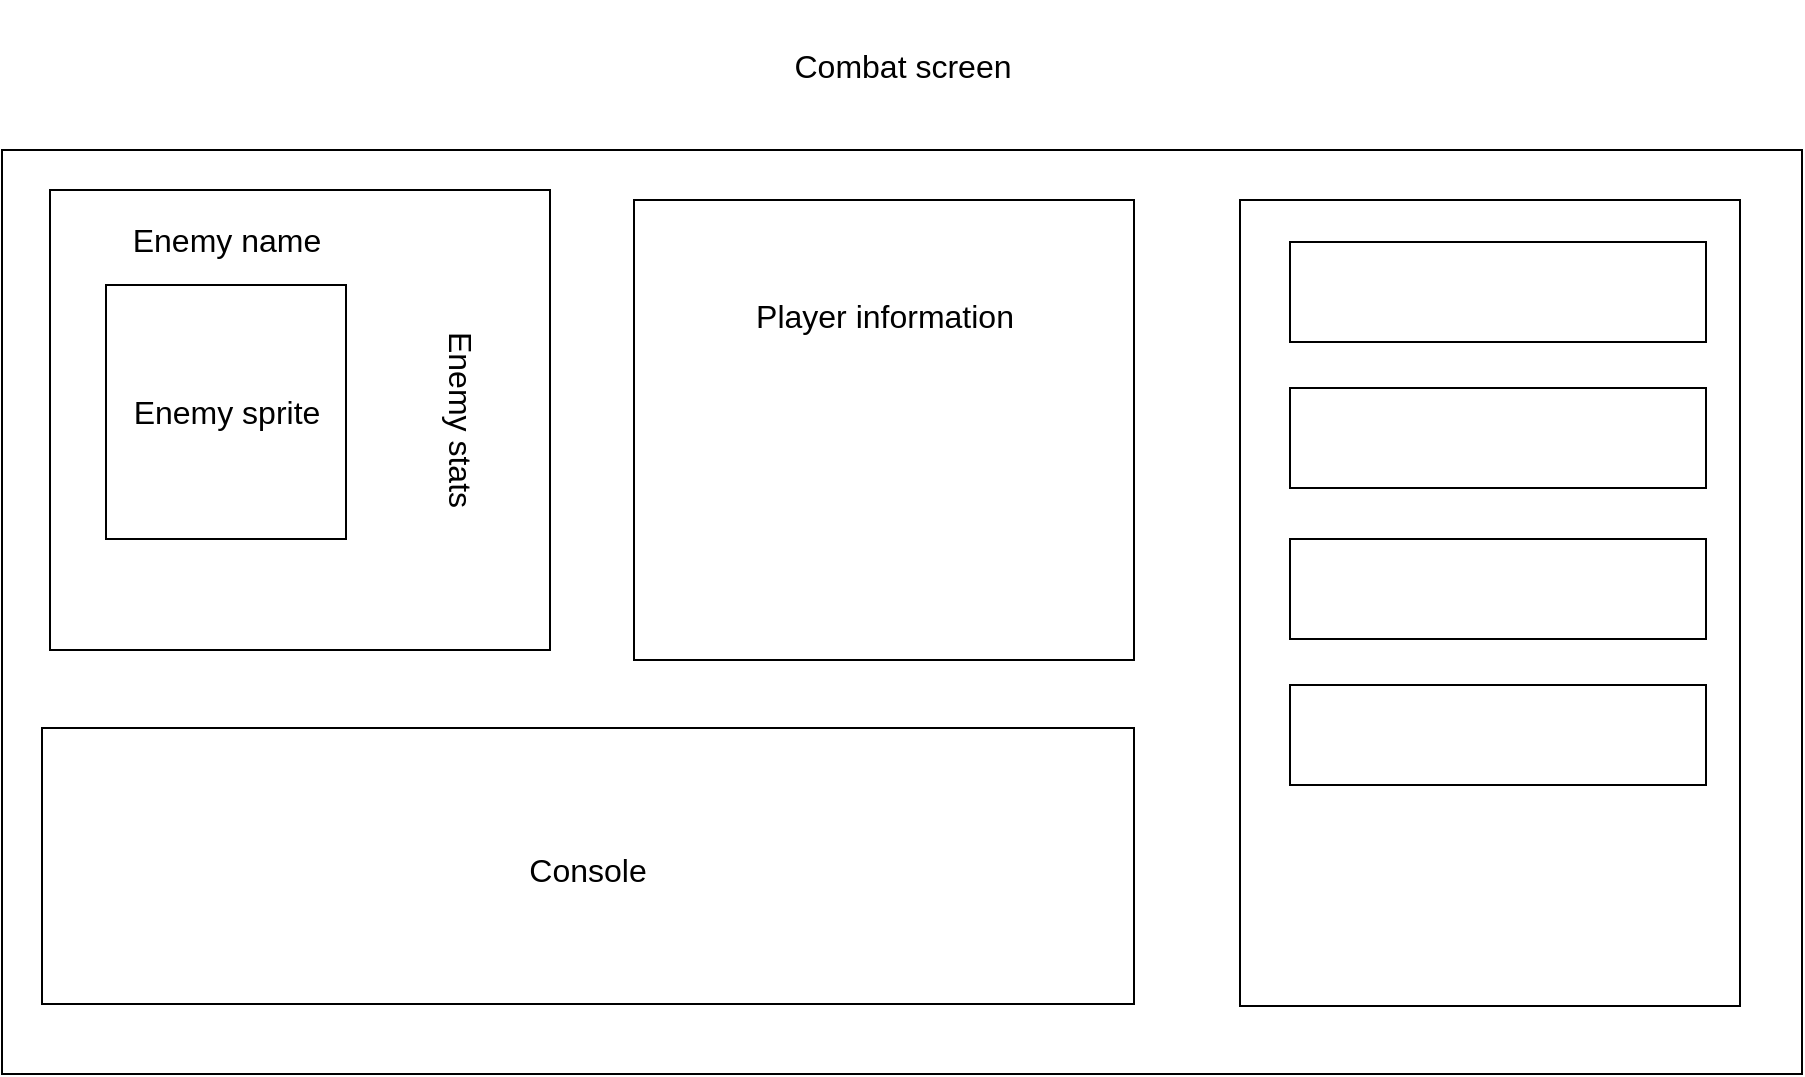 <mxfile version="28.0.6">
  <diagram name="Page-1" id="so1JJqpvU9YvyPGcFmt_">
    <mxGraphModel dx="1484" dy="1253" grid="0" gridSize="10" guides="1" tooltips="1" connect="1" arrows="1" fold="1" page="0" pageScale="1" pageWidth="850" pageHeight="1100" math="0" shadow="0">
      <root>
        <mxCell id="0" />
        <mxCell id="1" parent="0" />
        <mxCell id="pdrYBG3A-3bPAx5jej41-1" value="Combat screen" style="text;strokeColor=none;fillColor=none;html=1;align=center;verticalAlign=middle;whiteSpace=wrap;rounded=0;fontSize=16;" vertex="1" parent="1">
          <mxGeometry x="128.75" y="-211" width="162.5" height="66" as="geometry" />
        </mxCell>
        <mxCell id="pdrYBG3A-3bPAx5jej41-2" value="" style="rounded=0;whiteSpace=wrap;html=1;" vertex="1" parent="1">
          <mxGeometry x="-240" y="-136" width="900" height="462" as="geometry" />
        </mxCell>
        <mxCell id="pdrYBG3A-3bPAx5jej41-3" value="" style="rounded=0;whiteSpace=wrap;html=1;" vertex="1" parent="1">
          <mxGeometry x="-216" y="-116" width="250" height="230" as="geometry" />
        </mxCell>
        <mxCell id="pdrYBG3A-3bPAx5jej41-4" value="Enemy name" style="text;strokeColor=none;fillColor=none;html=1;align=center;verticalAlign=middle;whiteSpace=wrap;rounded=0;fontSize=16;" vertex="1" parent="1">
          <mxGeometry x="-179.5" y="-108.5" width="103" height="35" as="geometry" />
        </mxCell>
        <mxCell id="pdrYBG3A-3bPAx5jej41-5" value="" style="rounded=0;whiteSpace=wrap;html=1;" vertex="1" parent="1">
          <mxGeometry x="-188" y="-68.5" width="120" height="127" as="geometry" />
        </mxCell>
        <mxCell id="pdrYBG3A-3bPAx5jej41-6" value="Enemy sprite" style="text;strokeColor=none;fillColor=none;html=1;align=center;verticalAlign=middle;whiteSpace=wrap;rounded=0;fontSize=16;" vertex="1" parent="1">
          <mxGeometry x="-177.5" y="-30" width="99" height="50" as="geometry" />
        </mxCell>
        <mxCell id="pdrYBG3A-3bPAx5jej41-7" value="Enemy stats" style="text;strokeColor=none;fillColor=none;html=1;align=center;verticalAlign=middle;whiteSpace=wrap;rounded=0;fontSize=16;rotation=90;" vertex="1" parent="1">
          <mxGeometry x="-98" y="-24" width="175" height="46" as="geometry" />
        </mxCell>
        <mxCell id="pdrYBG3A-3bPAx5jej41-8" value="" style="rounded=0;whiteSpace=wrap;html=1;" vertex="1" parent="1">
          <mxGeometry x="-220" y="153" width="546" height="138" as="geometry" />
        </mxCell>
        <mxCell id="pdrYBG3A-3bPAx5jej41-9" value="Console" style="text;strokeColor=none;fillColor=none;html=1;align=center;verticalAlign=middle;whiteSpace=wrap;rounded=0;fontSize=16;" vertex="1" parent="1">
          <mxGeometry x="23" y="209" width="60" height="30" as="geometry" />
        </mxCell>
        <mxCell id="pdrYBG3A-3bPAx5jej41-11" value="" style="rounded=0;whiteSpace=wrap;html=1;" vertex="1" parent="1">
          <mxGeometry x="76" y="-111" width="250" height="230" as="geometry" />
        </mxCell>
        <mxCell id="pdrYBG3A-3bPAx5jej41-12" value="Player information" style="text;strokeColor=none;fillColor=none;html=1;align=center;verticalAlign=middle;whiteSpace=wrap;rounded=0;fontSize=16;" vertex="1" parent="1">
          <mxGeometry x="127.5" y="-68.5" width="147" height="30" as="geometry" />
        </mxCell>
        <mxCell id="pdrYBG3A-3bPAx5jej41-13" value="" style="rounded=0;whiteSpace=wrap;html=1;" vertex="1" parent="1">
          <mxGeometry x="379" y="-111" width="250" height="403" as="geometry" />
        </mxCell>
        <mxCell id="pdrYBG3A-3bPAx5jej41-14" value="" style="rounded=0;whiteSpace=wrap;html=1;" vertex="1" parent="1">
          <mxGeometry x="404" y="-90" width="208" height="50" as="geometry" />
        </mxCell>
        <mxCell id="pdrYBG3A-3bPAx5jej41-18" value="" style="rounded=0;whiteSpace=wrap;html=1;" vertex="1" parent="1">
          <mxGeometry x="404" y="-17" width="208" height="50" as="geometry" />
        </mxCell>
        <mxCell id="pdrYBG3A-3bPAx5jej41-19" value="" style="rounded=0;whiteSpace=wrap;html=1;" vertex="1" parent="1">
          <mxGeometry x="404" y="58.5" width="208" height="50" as="geometry" />
        </mxCell>
        <mxCell id="pdrYBG3A-3bPAx5jej41-20" value="" style="rounded=0;whiteSpace=wrap;html=1;" vertex="1" parent="1">
          <mxGeometry x="404" y="131.5" width="208" height="50" as="geometry" />
        </mxCell>
      </root>
    </mxGraphModel>
  </diagram>
</mxfile>
